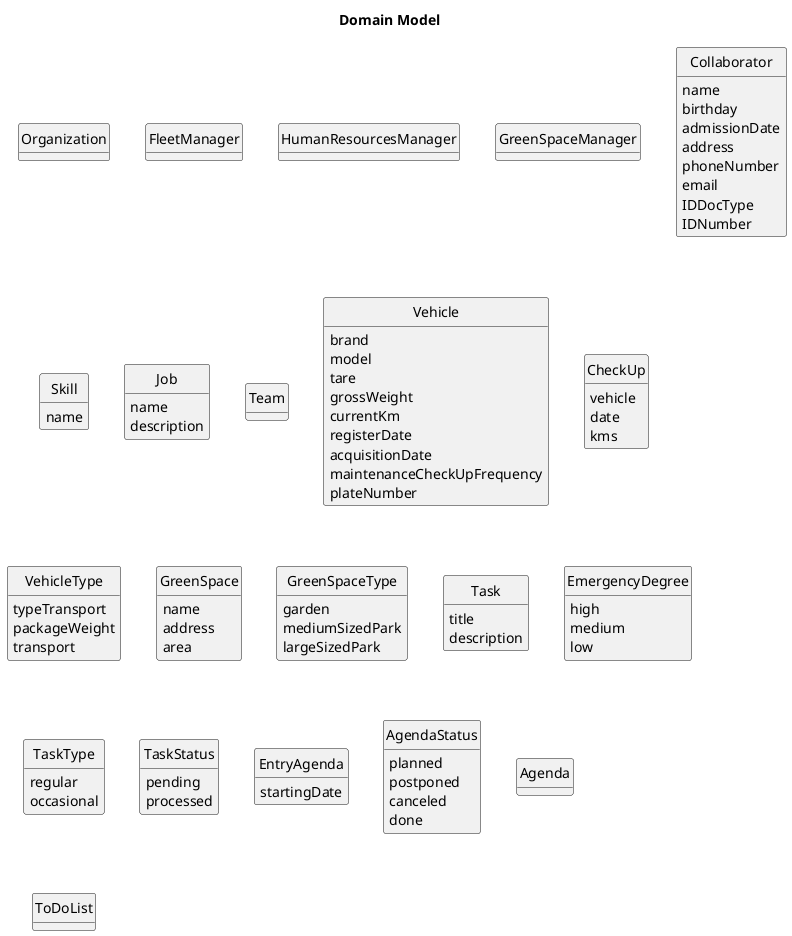 @startuml
skinparam monochrome true
skinparam packageStyle rectangle
skinparam shadowing false

skinparam classAttributeIconSize 0
hide circle
hide methods

title Domain Model

class Organization {
}

class FleetManager {
}

class HumanResourcesManager {
}

class GreenSpaceManager {
}

class Collaborator {
    name
    birthday
    admissionDate
    address
    phoneNumber
    email
    IDDocType
    IDNumber
}

class Skill {
    name
}

class Job {
    name
    description
}

class Team {
}

class Vehicle {
    brand
    model
    tare
    grossWeight
    currentKm
    registerDate
    acquisitionDate
    maintenanceCheckUpFrequency
    plateNumber
}

class CheckUp {
    vehicle
    date
    kms
}

class VehicleType {
    typeTransport
    packageWeight
    transport
}

class GreenSpace {
    name
    address
    area
}

enum GreenSpaceType {
    garden
    mediumSizedPark
    largeSizedPark
}

class Task {
    title
    description
}

enum EmergencyDegree {
    high
    medium
    low
}

enum TaskType {
    regular
    occasional
}

enum TaskStatus {
    pending
    processed
}

class EntryAgenda {
    startingDate
}

enum AgendaStatus {
    planned
    postponed
    canceled
    done
}

class Agenda {
}

class ToDoList {
}

@enduml


